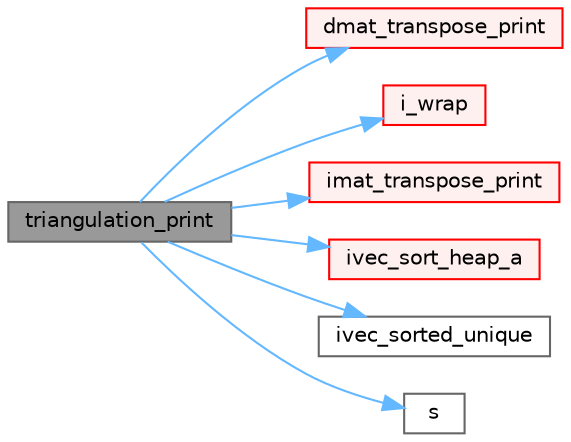 digraph "triangulation_print"
{
 // LATEX_PDF_SIZE
  bgcolor="transparent";
  edge [fontname=Helvetica,fontsize=10,labelfontname=Helvetica,labelfontsize=10];
  node [fontname=Helvetica,fontsize=10,shape=box,height=0.2,width=0.4];
  rankdir="LR";
  Node1 [id="Node000001",label="triangulation_print",height=0.2,width=0.4,color="gray40", fillcolor="grey60", style="filled", fontcolor="black",tooltip=" "];
  Node1 -> Node2 [id="edge1_Node000001_Node000002",color="steelblue1",style="solid",tooltip=" "];
  Node2 [id="Node000002",label="dmat_transpose_print",height=0.2,width=0.4,color="red", fillcolor="#FFF0F0", style="filled",URL="$geompack_8C.html#ab53a45ab9dc3199a29da674dd3e5d49d",tooltip=" "];
  Node1 -> Node8 [id="edge2_Node000001_Node000008",color="steelblue1",style="solid",tooltip=" "];
  Node8 [id="Node000008",label="i_wrap",height=0.2,width=0.4,color="red", fillcolor="#FFF0F0", style="filled",URL="$geompack_8C.html#ae07a984e2fafd371df7f7f8c83518e71",tooltip=" "];
  Node1 -> Node10 [id="edge3_Node000001_Node000010",color="steelblue1",style="solid",tooltip=" "];
  Node10 [id="Node000010",label="imat_transpose_print",height=0.2,width=0.4,color="red", fillcolor="#FFF0F0", style="filled",URL="$geompack_8C.html#a5bdfaa96ac3402d9ec871159fd6ab493",tooltip=" "];
  Node1 -> Node12 [id="edge4_Node000001_Node000012",color="steelblue1",style="solid",tooltip=" "];
  Node12 [id="Node000012",label="ivec_sort_heap_a",height=0.2,width=0.4,color="red", fillcolor="#FFF0F0", style="filled",URL="$geompack_8C.html#a8e61df1e4968ee13e4d8701197997511",tooltip=" "];
  Node1 -> Node14 [id="edge5_Node000001_Node000014",color="steelblue1",style="solid",tooltip=" "];
  Node14 [id="Node000014",label="ivec_sorted_unique",height=0.2,width=0.4,color="grey40", fillcolor="white", style="filled",URL="$geompack_8C.html#aa38875c7bedc47b7e118bc6d4c65e50d",tooltip=" "];
  Node1 -> Node7 [id="edge6_Node000001_Node000007",color="steelblue1",style="solid",tooltip=" "];
  Node7 [id="Node000007",label="s",height=0.2,width=0.4,color="grey40", fillcolor="white", style="filled",URL="$gmvOutputSpray_8H.html#abd29a68223d2d8cf69b98ba8e32a841c",tooltip=" "];
}
